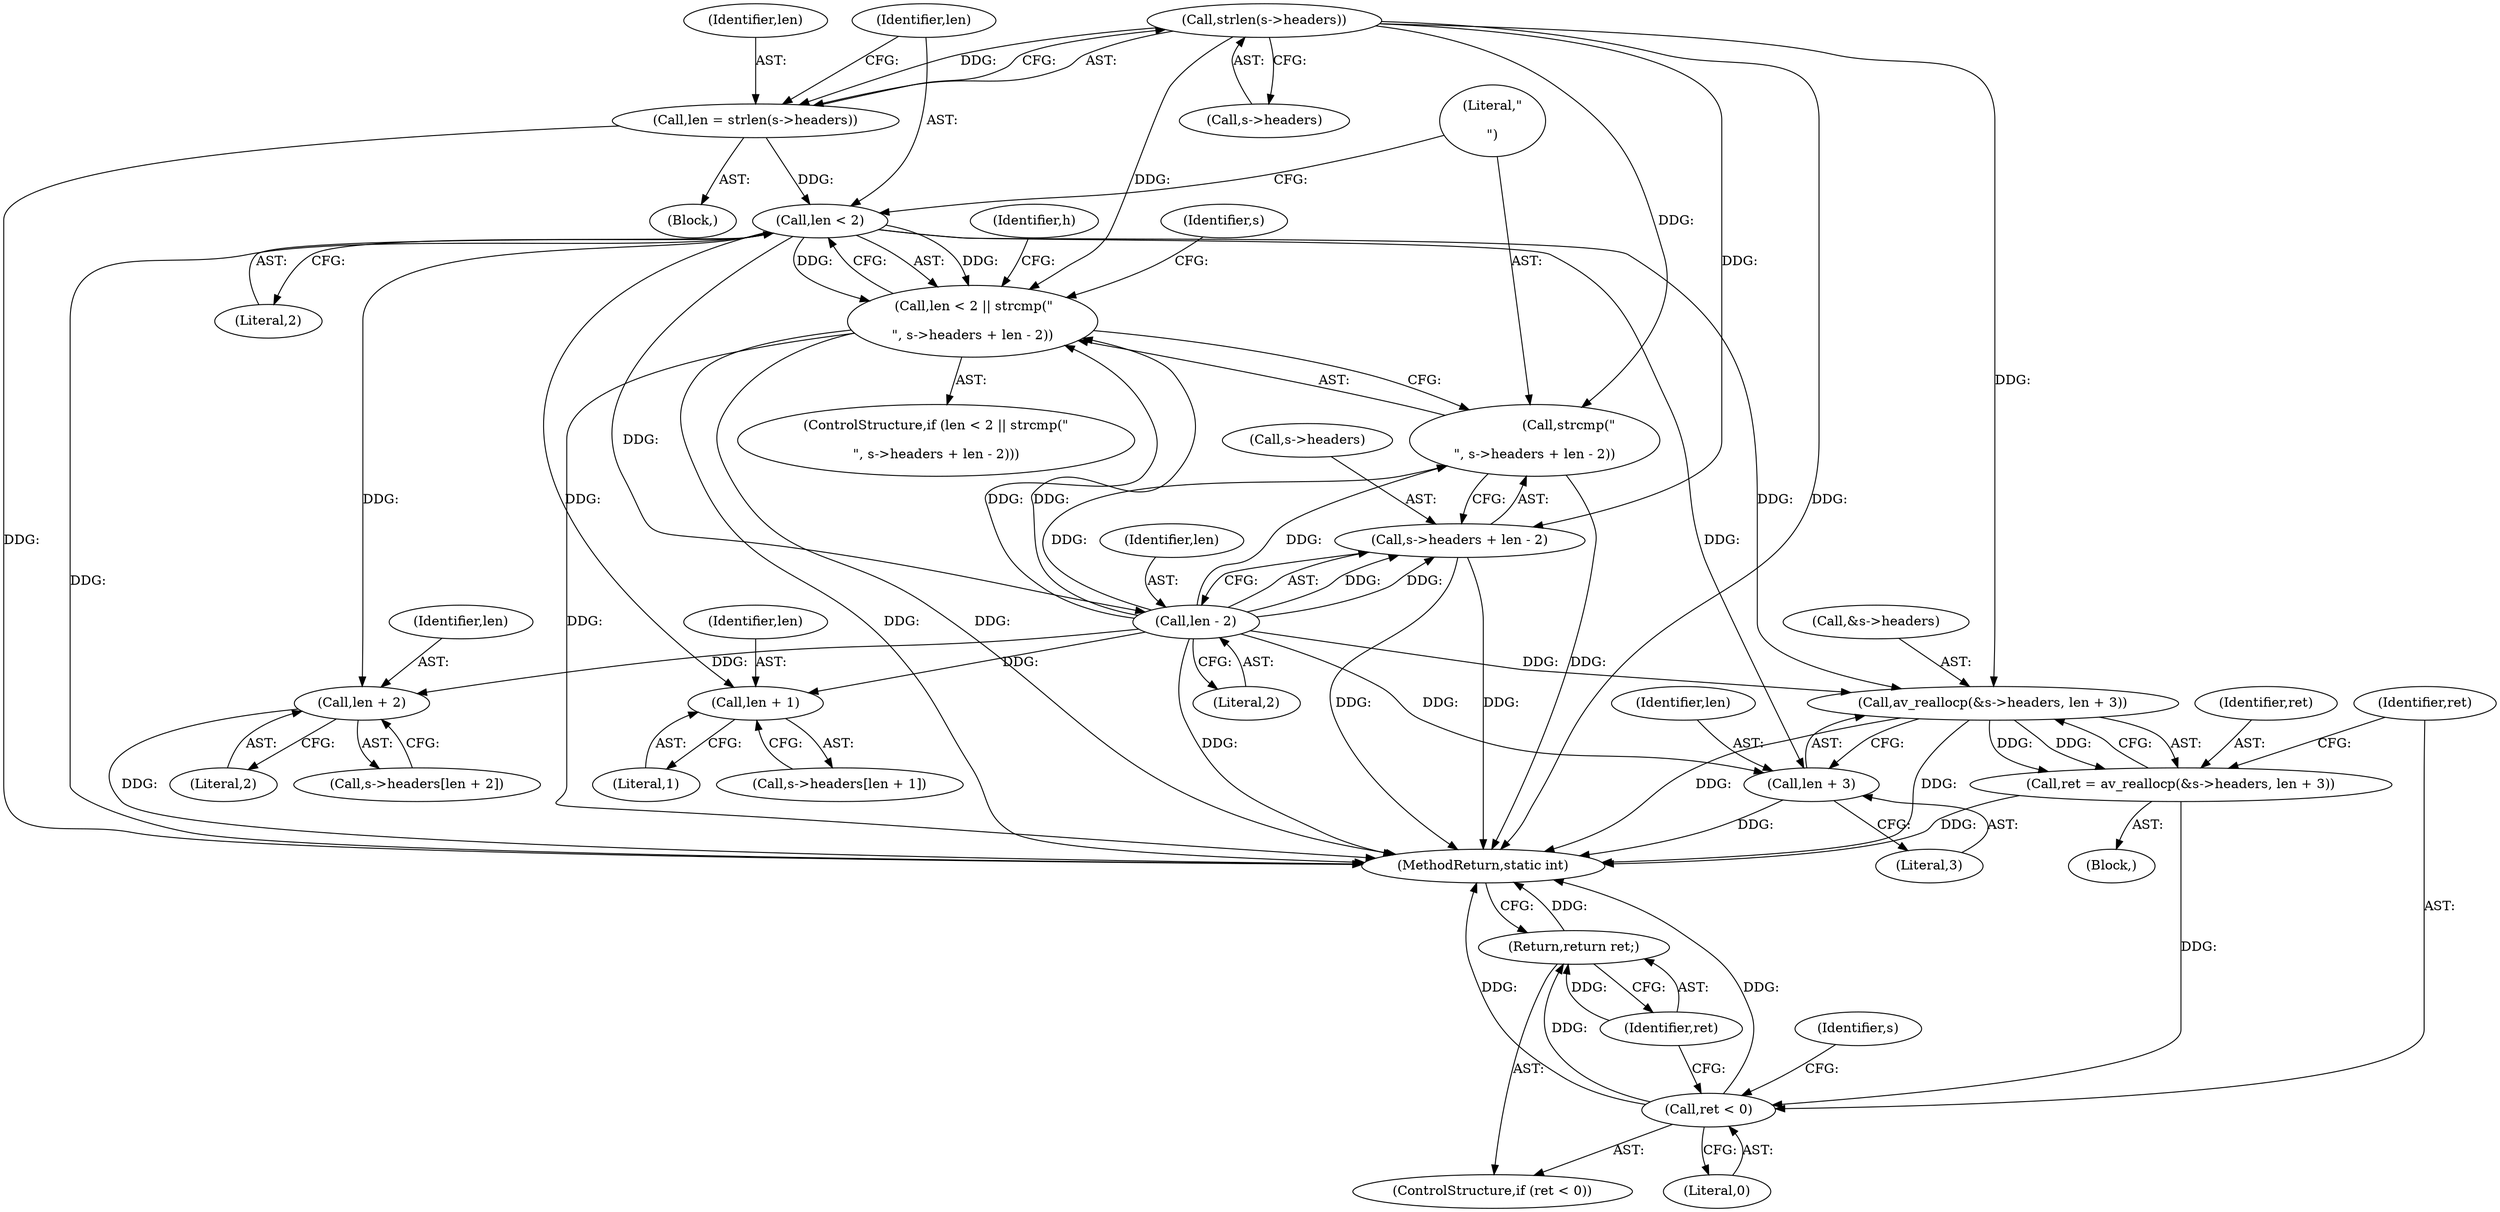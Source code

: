 digraph "0_FFmpeg_2a05c8f813de6f2278827734bf8102291e7484aa_1@API" {
"1000168" [label="(Call,strlen(s->headers))"];
"1000166" [label="(Call,len = strlen(s->headers))"];
"1000174" [label="(Call,len < 2)"];
"1000173" [label="(Call,len < 2 || strcmp(\"\r\n\", s->headers + len - 2))"];
"1000183" [label="(Call,len - 2)"];
"1000177" [label="(Call,strcmp(\"\r\n\", s->headers + len - 2))"];
"1000179" [label="(Call,s->headers + len - 2)"];
"1000193" [label="(Call,av_reallocp(&s->headers, len + 3))"];
"1000191" [label="(Call,ret = av_reallocp(&s->headers, len + 3))"];
"1000202" [label="(Call,ret < 0)"];
"1000205" [label="(Return,return ret;)"];
"1000198" [label="(Call,len + 3)"];
"1000219" [label="(Call,len + 1)"];
"1000228" [label="(Call,len + 2)"];
"1000175" [label="(Identifier,len)"];
"1000259" [label="(MethodReturn,static int)"];
"1000228" [label="(Call,len + 2)"];
"1000180" [label="(Call,s->headers)"];
"1000183" [label="(Call,len - 2)"];
"1000200" [label="(Literal,3)"];
"1000168" [label="(Call,strlen(s->headers))"];
"1000173" [label="(Call,len < 2 || strcmp(\"\r\n\", s->headers + len - 2))"];
"1000186" [label="(Block,)"];
"1000203" [label="(Identifier,ret)"];
"1000176" [label="(Literal,2)"];
"1000177" [label="(Call,strcmp(\"\r\n\", s->headers + len - 2))"];
"1000206" [label="(Identifier,ret)"];
"1000192" [label="(Identifier,ret)"];
"1000164" [label="(Block,)"];
"1000219" [label="(Call,len + 1)"];
"1000169" [label="(Call,s->headers)"];
"1000174" [label="(Call,len < 2)"];
"1000185" [label="(Literal,2)"];
"1000198" [label="(Call,len + 3)"];
"1000229" [label="(Identifier,len)"];
"1000202" [label="(Call,ret < 0)"];
"1000221" [label="(Literal,1)"];
"1000230" [label="(Literal,2)"];
"1000184" [label="(Identifier,len)"];
"1000220" [label="(Identifier,len)"];
"1000193" [label="(Call,av_reallocp(&s->headers, len + 3))"];
"1000199" [label="(Identifier,len)"];
"1000178" [label="(Literal,\"\r\n\")"];
"1000201" [label="(ControlStructure,if (ret < 0))"];
"1000210" [label="(Identifier,s)"];
"1000167" [label="(Identifier,len)"];
"1000204" [label="(Literal,0)"];
"1000234" [label="(Identifier,s)"];
"1000191" [label="(Call,ret = av_reallocp(&s->headers, len + 3))"];
"1000224" [label="(Call,s->headers[len + 2])"];
"1000188" [label="(Identifier,h)"];
"1000166" [label="(Call,len = strlen(s->headers))"];
"1000194" [label="(Call,&s->headers)"];
"1000179" [label="(Call,s->headers + len - 2)"];
"1000205" [label="(Return,return ret;)"];
"1000172" [label="(ControlStructure,if (len < 2 || strcmp(\"\r\n\", s->headers + len - 2)))"];
"1000215" [label="(Call,s->headers[len + 1])"];
"1000168" -> "1000166"  [label="AST: "];
"1000168" -> "1000169"  [label="CFG: "];
"1000169" -> "1000168"  [label="AST: "];
"1000166" -> "1000168"  [label="CFG: "];
"1000168" -> "1000259"  [label="DDG: "];
"1000168" -> "1000166"  [label="DDG: "];
"1000168" -> "1000173"  [label="DDG: "];
"1000168" -> "1000177"  [label="DDG: "];
"1000168" -> "1000179"  [label="DDG: "];
"1000168" -> "1000193"  [label="DDG: "];
"1000166" -> "1000164"  [label="AST: "];
"1000167" -> "1000166"  [label="AST: "];
"1000175" -> "1000166"  [label="CFG: "];
"1000166" -> "1000259"  [label="DDG: "];
"1000166" -> "1000174"  [label="DDG: "];
"1000174" -> "1000173"  [label="AST: "];
"1000174" -> "1000176"  [label="CFG: "];
"1000175" -> "1000174"  [label="AST: "];
"1000176" -> "1000174"  [label="AST: "];
"1000178" -> "1000174"  [label="CFG: "];
"1000173" -> "1000174"  [label="CFG: "];
"1000174" -> "1000259"  [label="DDG: "];
"1000174" -> "1000173"  [label="DDG: "];
"1000174" -> "1000173"  [label="DDG: "];
"1000174" -> "1000183"  [label="DDG: "];
"1000174" -> "1000193"  [label="DDG: "];
"1000174" -> "1000198"  [label="DDG: "];
"1000174" -> "1000219"  [label="DDG: "];
"1000174" -> "1000228"  [label="DDG: "];
"1000173" -> "1000172"  [label="AST: "];
"1000173" -> "1000177"  [label="CFG: "];
"1000177" -> "1000173"  [label="AST: "];
"1000188" -> "1000173"  [label="CFG: "];
"1000234" -> "1000173"  [label="CFG: "];
"1000173" -> "1000259"  [label="DDG: "];
"1000173" -> "1000259"  [label="DDG: "];
"1000173" -> "1000259"  [label="DDG: "];
"1000183" -> "1000173"  [label="DDG: "];
"1000183" -> "1000173"  [label="DDG: "];
"1000183" -> "1000179"  [label="AST: "];
"1000183" -> "1000185"  [label="CFG: "];
"1000184" -> "1000183"  [label="AST: "];
"1000185" -> "1000183"  [label="AST: "];
"1000179" -> "1000183"  [label="CFG: "];
"1000183" -> "1000259"  [label="DDG: "];
"1000183" -> "1000177"  [label="DDG: "];
"1000183" -> "1000177"  [label="DDG: "];
"1000183" -> "1000179"  [label="DDG: "];
"1000183" -> "1000179"  [label="DDG: "];
"1000183" -> "1000193"  [label="DDG: "];
"1000183" -> "1000198"  [label="DDG: "];
"1000183" -> "1000219"  [label="DDG: "];
"1000183" -> "1000228"  [label="DDG: "];
"1000177" -> "1000179"  [label="CFG: "];
"1000178" -> "1000177"  [label="AST: "];
"1000179" -> "1000177"  [label="AST: "];
"1000177" -> "1000259"  [label="DDG: "];
"1000180" -> "1000179"  [label="AST: "];
"1000179" -> "1000259"  [label="DDG: "];
"1000179" -> "1000259"  [label="DDG: "];
"1000193" -> "1000191"  [label="AST: "];
"1000193" -> "1000198"  [label="CFG: "];
"1000194" -> "1000193"  [label="AST: "];
"1000198" -> "1000193"  [label="AST: "];
"1000191" -> "1000193"  [label="CFG: "];
"1000193" -> "1000259"  [label="DDG: "];
"1000193" -> "1000259"  [label="DDG: "];
"1000193" -> "1000191"  [label="DDG: "];
"1000193" -> "1000191"  [label="DDG: "];
"1000191" -> "1000186"  [label="AST: "];
"1000192" -> "1000191"  [label="AST: "];
"1000203" -> "1000191"  [label="CFG: "];
"1000191" -> "1000259"  [label="DDG: "];
"1000191" -> "1000202"  [label="DDG: "];
"1000202" -> "1000201"  [label="AST: "];
"1000202" -> "1000204"  [label="CFG: "];
"1000203" -> "1000202"  [label="AST: "];
"1000204" -> "1000202"  [label="AST: "];
"1000206" -> "1000202"  [label="CFG: "];
"1000210" -> "1000202"  [label="CFG: "];
"1000202" -> "1000259"  [label="DDG: "];
"1000202" -> "1000259"  [label="DDG: "];
"1000202" -> "1000205"  [label="DDG: "];
"1000205" -> "1000201"  [label="AST: "];
"1000205" -> "1000206"  [label="CFG: "];
"1000206" -> "1000205"  [label="AST: "];
"1000259" -> "1000205"  [label="CFG: "];
"1000205" -> "1000259"  [label="DDG: "];
"1000206" -> "1000205"  [label="DDG: "];
"1000198" -> "1000200"  [label="CFG: "];
"1000199" -> "1000198"  [label="AST: "];
"1000200" -> "1000198"  [label="AST: "];
"1000198" -> "1000259"  [label="DDG: "];
"1000219" -> "1000215"  [label="AST: "];
"1000219" -> "1000221"  [label="CFG: "];
"1000220" -> "1000219"  [label="AST: "];
"1000221" -> "1000219"  [label="AST: "];
"1000215" -> "1000219"  [label="CFG: "];
"1000228" -> "1000224"  [label="AST: "];
"1000228" -> "1000230"  [label="CFG: "];
"1000229" -> "1000228"  [label="AST: "];
"1000230" -> "1000228"  [label="AST: "];
"1000224" -> "1000228"  [label="CFG: "];
"1000228" -> "1000259"  [label="DDG: "];
}
